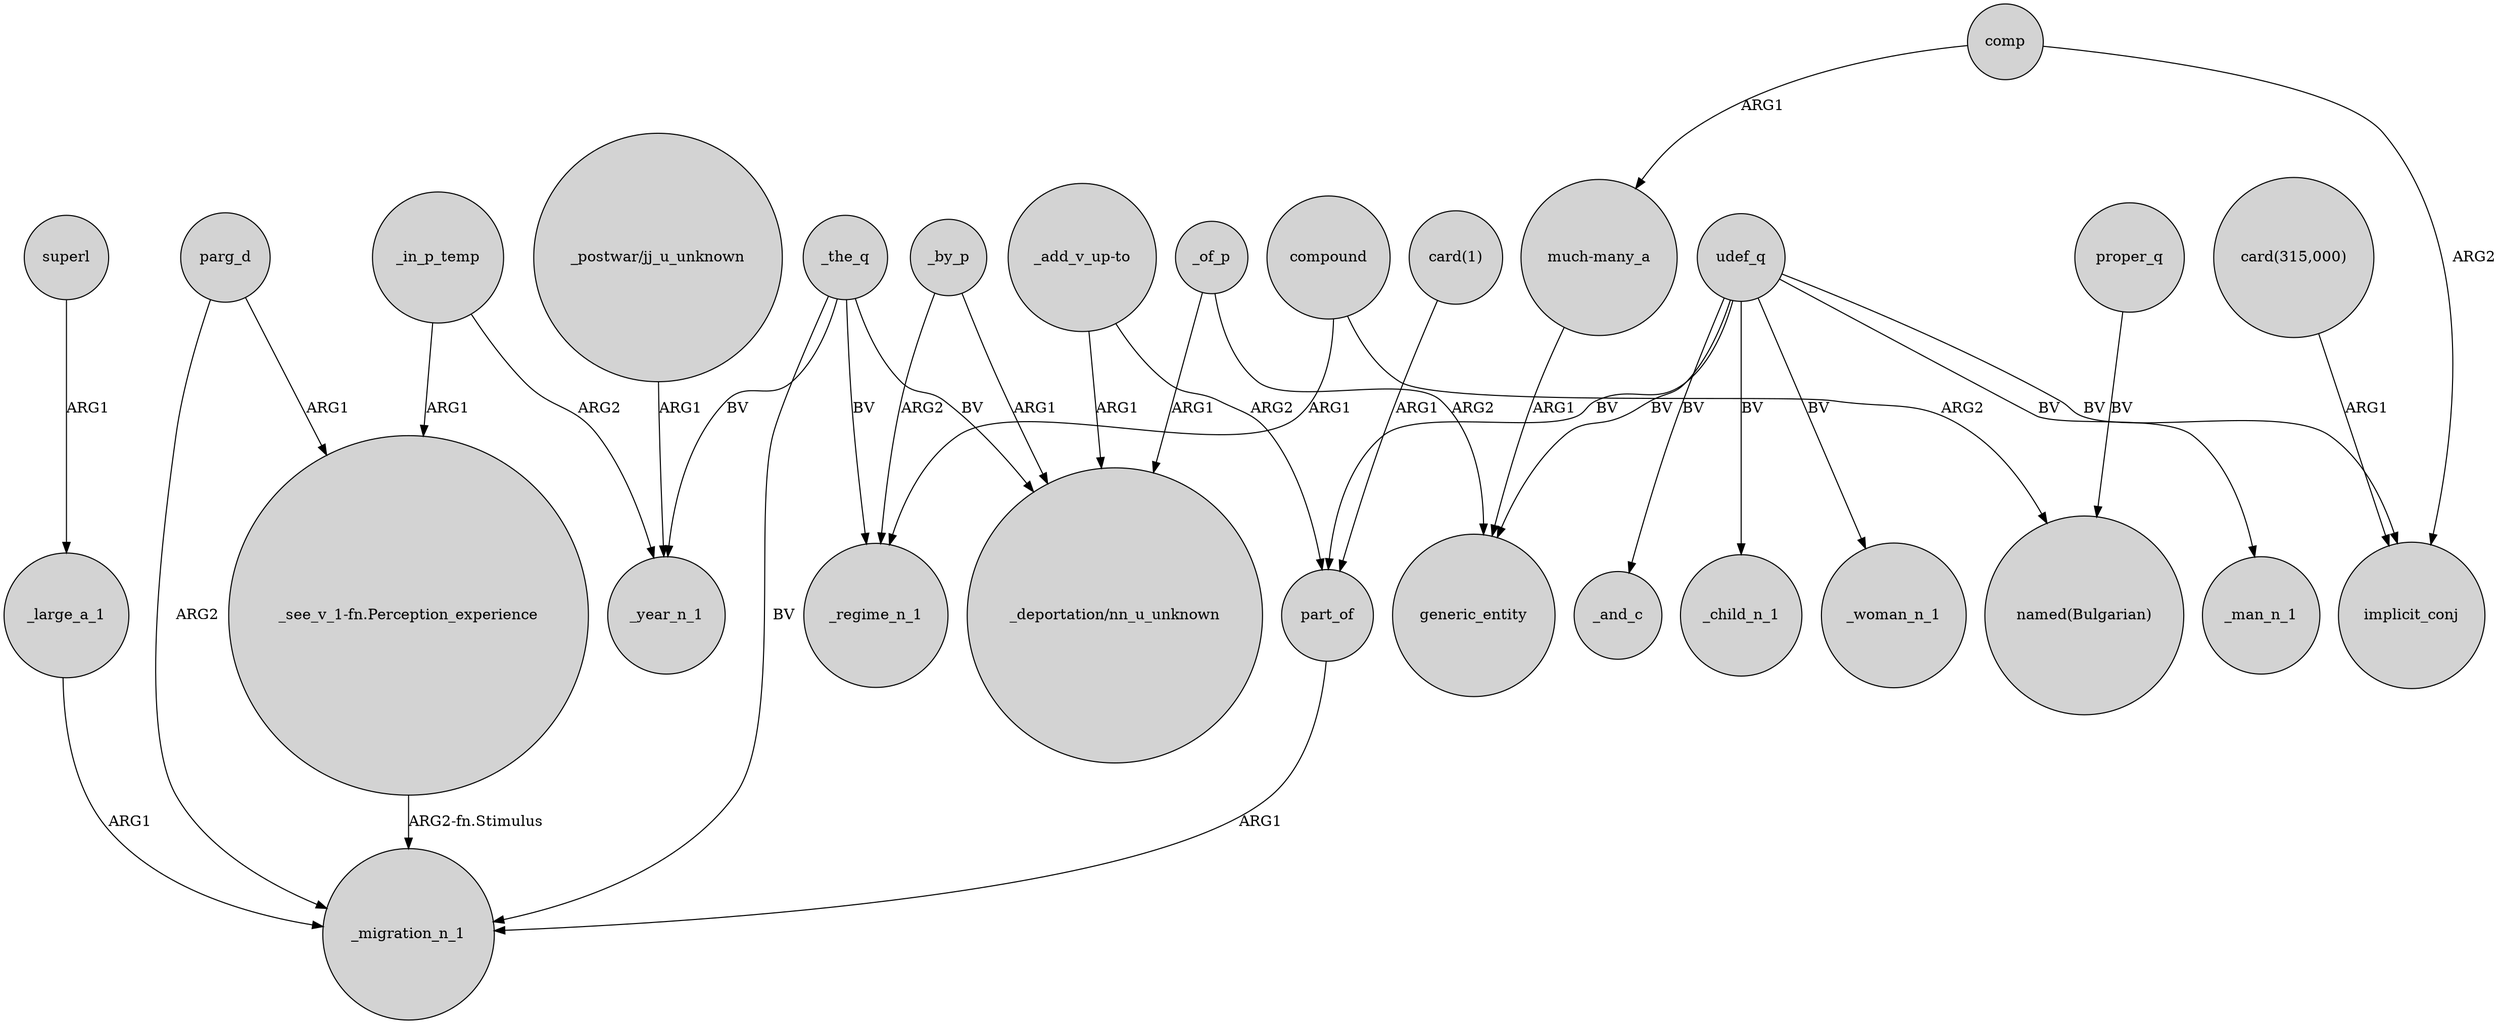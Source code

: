 digraph {
	node [shape=circle style=filled]
	superl -> _large_a_1 [label=ARG1]
	comp -> implicit_conj [label=ARG2]
	_of_p -> generic_entity [label=ARG2]
	"_see_v_1-fn.Perception_experience" -> _migration_n_1 [label="ARG2-fn.Stimulus"]
	_of_p -> "_deportation/nn_u_unknown" [label=ARG1]
	_the_q -> _migration_n_1 [label=BV]
	_by_p -> _regime_n_1 [label=ARG2]
	udef_q -> part_of [label=BV]
	udef_q -> generic_entity [label=BV]
	udef_q -> _child_n_1 [label=BV]
	_large_a_1 -> _migration_n_1 [label=ARG1]
	udef_q -> _woman_n_1 [label=BV]
	parg_d -> _migration_n_1 [label=ARG2]
	"much-many_a" -> generic_entity [label=ARG1]
	proper_q -> "named(Bulgarian)" [label=BV]
	_the_q -> _regime_n_1 [label=BV]
	"_add_v_up-to" -> part_of [label=ARG2]
	_in_p_temp -> "_see_v_1-fn.Perception_experience" [label=ARG1]
	"_add_v_up-to" -> "_deportation/nn_u_unknown" [label=ARG1]
	_the_q -> "_deportation/nn_u_unknown" [label=BV]
	udef_q -> implicit_conj [label=BV]
	_in_p_temp -> _year_n_1 [label=ARG2]
	compound -> _regime_n_1 [label=ARG1]
	"card(315,000)" -> implicit_conj [label=ARG1]
	comp -> "much-many_a" [label=ARG1]
	parg_d -> "_see_v_1-fn.Perception_experience" [label=ARG1]
	_the_q -> _year_n_1 [label=BV]
	"card(1)" -> part_of [label=ARG1]
	udef_q -> _man_n_1 [label=BV]
	_by_p -> "_deportation/nn_u_unknown" [label=ARG1]
	"_postwar/jj_u_unknown" -> _year_n_1 [label=ARG1]
	compound -> "named(Bulgarian)" [label=ARG2]
	udef_q -> _and_c [label=BV]
	part_of -> _migration_n_1 [label=ARG1]
}
